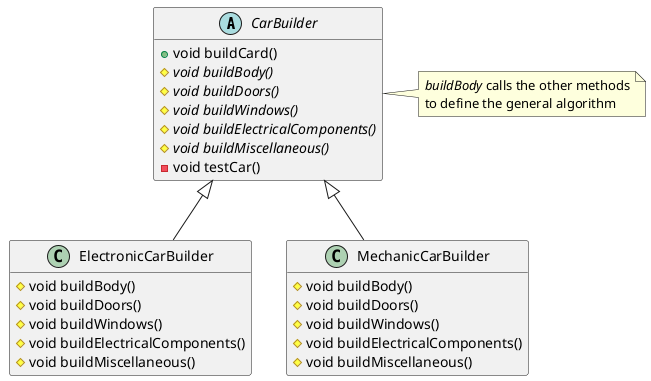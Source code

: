 @startuml

abstract class CarBuilder {
    + void buildCard()
    # {abstract} void buildBody()
    # {abstract} void buildDoors()
    # {abstract} void buildWindows()
    # {abstract} void buildElectricalComponents()
    # {abstract} void buildMiscellaneous()
    - void testCar()
}
note right of CarBuilder: <i>buildBody</i> calls the other methods\nto define the general algorithm

class ElectronicCarBuilder extends CarBuilder {
    # void buildBody()
    # void buildDoors()
    # void buildWindows()
    # void buildElectricalComponents()
    # void buildMiscellaneous()
}

class MechanicCarBuilder extends CarBuilder {
    # void buildBody()
    # void buildDoors()
    # void buildWindows()
    # void buildElectricalComponents()
    # void buildMiscellaneous()
}

hide empty members
@enduml
